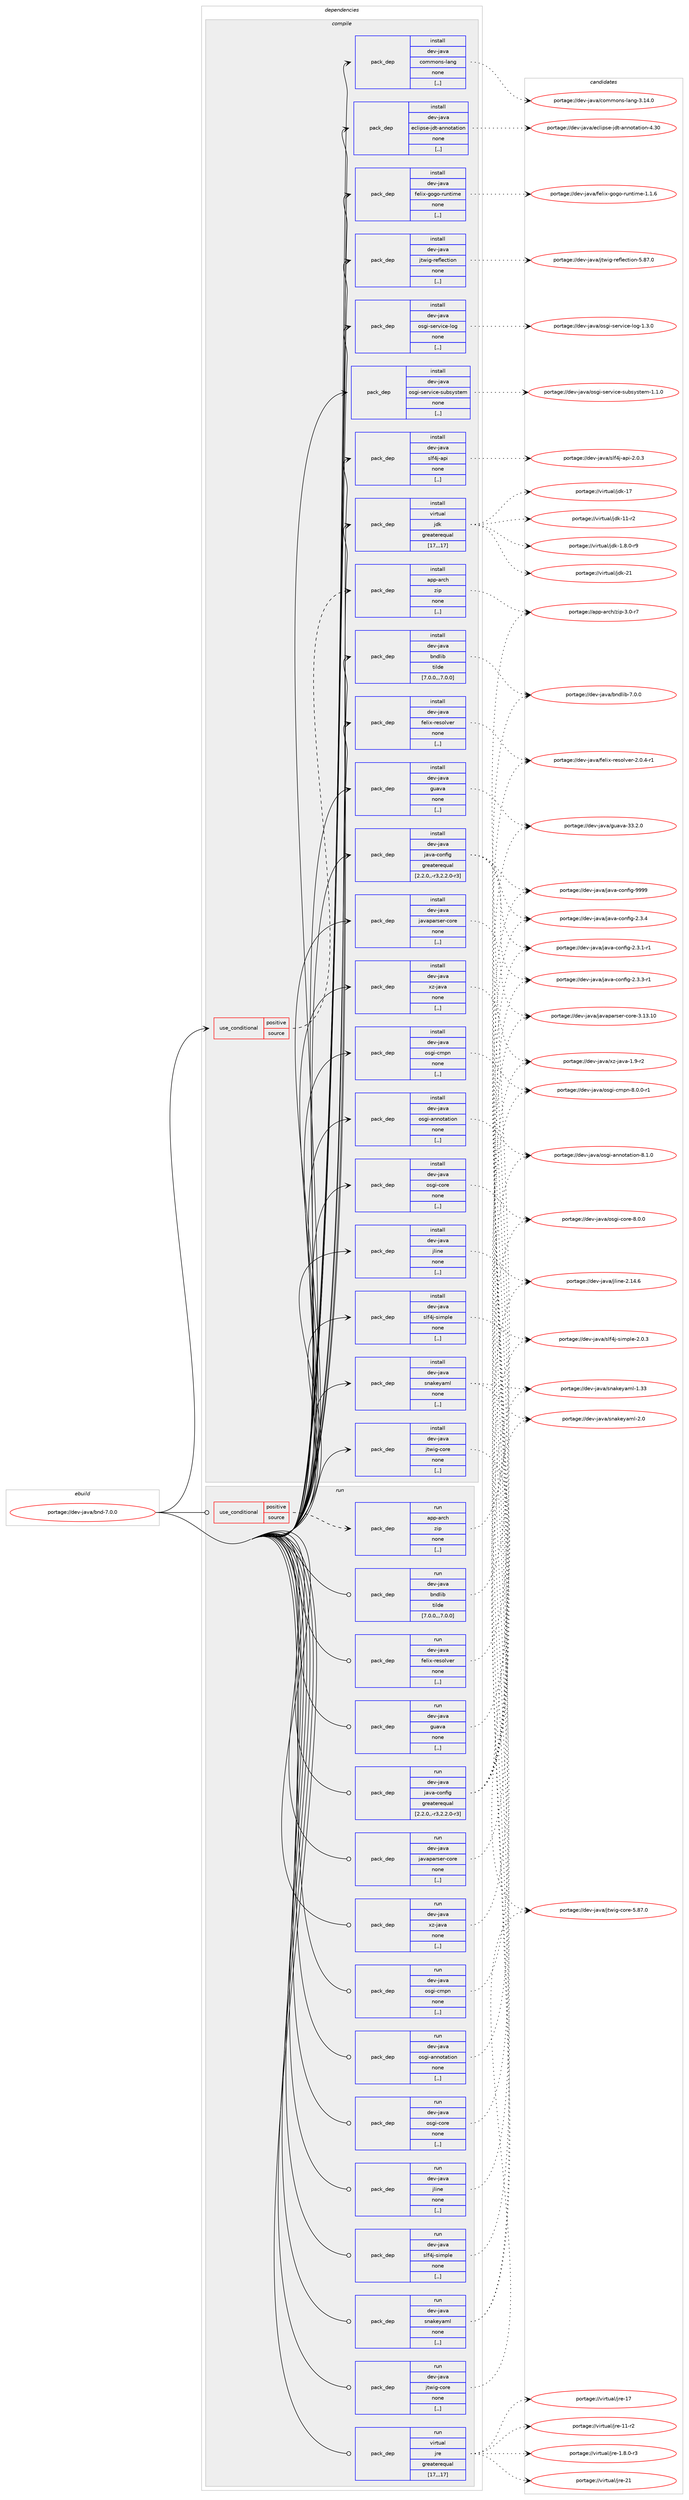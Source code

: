 digraph prolog {

# *************
# Graph options
# *************

newrank=true;
concentrate=true;
compound=true;
graph [rankdir=LR,fontname=Helvetica,fontsize=10,ranksep=1.5];#, ranksep=2.5, nodesep=0.2];
edge  [arrowhead=vee];
node  [fontname=Helvetica,fontsize=10];

# **********
# The ebuild
# **********

subgraph cluster_leftcol {
color=gray;
label=<<i>ebuild</i>>;
id [label="portage://dev-java/bnd-7.0.0", color=red, width=4, href="../dev-java/bnd-7.0.0.svg"];
}

# ****************
# The dependencies
# ****************

subgraph cluster_midcol {
color=gray;
label=<<i>dependencies</i>>;
subgraph cluster_compile {
fillcolor="#eeeeee";
style=filled;
label=<<i>compile</i>>;
subgraph cond21580 {
dependency92745 [label=<<TABLE BORDER="0" CELLBORDER="1" CELLSPACING="0" CELLPADDING="4"><TR><TD ROWSPAN="3" CELLPADDING="10">use_conditional</TD></TR><TR><TD>positive</TD></TR><TR><TD>source</TD></TR></TABLE>>, shape=none, color=red];
subgraph pack70108 {
dependency92746 [label=<<TABLE BORDER="0" CELLBORDER="1" CELLSPACING="0" CELLPADDING="4" WIDTH="220"><TR><TD ROWSPAN="6" CELLPADDING="30">pack_dep</TD></TR><TR><TD WIDTH="110">install</TD></TR><TR><TD>app-arch</TD></TR><TR><TD>zip</TD></TR><TR><TD>none</TD></TR><TR><TD>[,,]</TD></TR></TABLE>>, shape=none, color=blue];
}
dependency92745:e -> dependency92746:w [weight=20,style="dashed",arrowhead="vee"];
}
id:e -> dependency92745:w [weight=20,style="solid",arrowhead="vee"];
subgraph pack70109 {
dependency92747 [label=<<TABLE BORDER="0" CELLBORDER="1" CELLSPACING="0" CELLPADDING="4" WIDTH="220"><TR><TD ROWSPAN="6" CELLPADDING="30">pack_dep</TD></TR><TR><TD WIDTH="110">install</TD></TR><TR><TD>dev-java</TD></TR><TR><TD>bndlib</TD></TR><TR><TD>tilde</TD></TR><TR><TD>[7.0.0,,,7.0.0]</TD></TR></TABLE>>, shape=none, color=blue];
}
id:e -> dependency92747:w [weight=20,style="solid",arrowhead="vee"];
subgraph pack70110 {
dependency92748 [label=<<TABLE BORDER="0" CELLBORDER="1" CELLSPACING="0" CELLPADDING="4" WIDTH="220"><TR><TD ROWSPAN="6" CELLPADDING="30">pack_dep</TD></TR><TR><TD WIDTH="110">install</TD></TR><TR><TD>dev-java</TD></TR><TR><TD>commons-lang</TD></TR><TR><TD>none</TD></TR><TR><TD>[,,]</TD></TR></TABLE>>, shape=none, color=blue];
}
id:e -> dependency92748:w [weight=20,style="solid",arrowhead="vee"];
subgraph pack70111 {
dependency92749 [label=<<TABLE BORDER="0" CELLBORDER="1" CELLSPACING="0" CELLPADDING="4" WIDTH="220"><TR><TD ROWSPAN="6" CELLPADDING="30">pack_dep</TD></TR><TR><TD WIDTH="110">install</TD></TR><TR><TD>dev-java</TD></TR><TR><TD>eclipse-jdt-annotation</TD></TR><TR><TD>none</TD></TR><TR><TD>[,,]</TD></TR></TABLE>>, shape=none, color=blue];
}
id:e -> dependency92749:w [weight=20,style="solid",arrowhead="vee"];
subgraph pack70112 {
dependency92750 [label=<<TABLE BORDER="0" CELLBORDER="1" CELLSPACING="0" CELLPADDING="4" WIDTH="220"><TR><TD ROWSPAN="6" CELLPADDING="30">pack_dep</TD></TR><TR><TD WIDTH="110">install</TD></TR><TR><TD>dev-java</TD></TR><TR><TD>felix-gogo-runtime</TD></TR><TR><TD>none</TD></TR><TR><TD>[,,]</TD></TR></TABLE>>, shape=none, color=blue];
}
id:e -> dependency92750:w [weight=20,style="solid",arrowhead="vee"];
subgraph pack70113 {
dependency92751 [label=<<TABLE BORDER="0" CELLBORDER="1" CELLSPACING="0" CELLPADDING="4" WIDTH="220"><TR><TD ROWSPAN="6" CELLPADDING="30">pack_dep</TD></TR><TR><TD WIDTH="110">install</TD></TR><TR><TD>dev-java</TD></TR><TR><TD>felix-resolver</TD></TR><TR><TD>none</TD></TR><TR><TD>[,,]</TD></TR></TABLE>>, shape=none, color=blue];
}
id:e -> dependency92751:w [weight=20,style="solid",arrowhead="vee"];
subgraph pack70114 {
dependency92752 [label=<<TABLE BORDER="0" CELLBORDER="1" CELLSPACING="0" CELLPADDING="4" WIDTH="220"><TR><TD ROWSPAN="6" CELLPADDING="30">pack_dep</TD></TR><TR><TD WIDTH="110">install</TD></TR><TR><TD>dev-java</TD></TR><TR><TD>guava</TD></TR><TR><TD>none</TD></TR><TR><TD>[,,]</TD></TR></TABLE>>, shape=none, color=blue];
}
id:e -> dependency92752:w [weight=20,style="solid",arrowhead="vee"];
subgraph pack70115 {
dependency92753 [label=<<TABLE BORDER="0" CELLBORDER="1" CELLSPACING="0" CELLPADDING="4" WIDTH="220"><TR><TD ROWSPAN="6" CELLPADDING="30">pack_dep</TD></TR><TR><TD WIDTH="110">install</TD></TR><TR><TD>dev-java</TD></TR><TR><TD>java-config</TD></TR><TR><TD>greaterequal</TD></TR><TR><TD>[2.2.0,,-r3,2.2.0-r3]</TD></TR></TABLE>>, shape=none, color=blue];
}
id:e -> dependency92753:w [weight=20,style="solid",arrowhead="vee"];
subgraph pack70116 {
dependency92754 [label=<<TABLE BORDER="0" CELLBORDER="1" CELLSPACING="0" CELLPADDING="4" WIDTH="220"><TR><TD ROWSPAN="6" CELLPADDING="30">pack_dep</TD></TR><TR><TD WIDTH="110">install</TD></TR><TR><TD>dev-java</TD></TR><TR><TD>javaparser-core</TD></TR><TR><TD>none</TD></TR><TR><TD>[,,]</TD></TR></TABLE>>, shape=none, color=blue];
}
id:e -> dependency92754:w [weight=20,style="solid",arrowhead="vee"];
subgraph pack70117 {
dependency92755 [label=<<TABLE BORDER="0" CELLBORDER="1" CELLSPACING="0" CELLPADDING="4" WIDTH="220"><TR><TD ROWSPAN="6" CELLPADDING="30">pack_dep</TD></TR><TR><TD WIDTH="110">install</TD></TR><TR><TD>dev-java</TD></TR><TR><TD>jline</TD></TR><TR><TD>none</TD></TR><TR><TD>[,,]</TD></TR></TABLE>>, shape=none, color=blue];
}
id:e -> dependency92755:w [weight=20,style="solid",arrowhead="vee"];
subgraph pack70118 {
dependency92756 [label=<<TABLE BORDER="0" CELLBORDER="1" CELLSPACING="0" CELLPADDING="4" WIDTH="220"><TR><TD ROWSPAN="6" CELLPADDING="30">pack_dep</TD></TR><TR><TD WIDTH="110">install</TD></TR><TR><TD>dev-java</TD></TR><TR><TD>jtwig-core</TD></TR><TR><TD>none</TD></TR><TR><TD>[,,]</TD></TR></TABLE>>, shape=none, color=blue];
}
id:e -> dependency92756:w [weight=20,style="solid",arrowhead="vee"];
subgraph pack70119 {
dependency92757 [label=<<TABLE BORDER="0" CELLBORDER="1" CELLSPACING="0" CELLPADDING="4" WIDTH="220"><TR><TD ROWSPAN="6" CELLPADDING="30">pack_dep</TD></TR><TR><TD WIDTH="110">install</TD></TR><TR><TD>dev-java</TD></TR><TR><TD>jtwig-reflection</TD></TR><TR><TD>none</TD></TR><TR><TD>[,,]</TD></TR></TABLE>>, shape=none, color=blue];
}
id:e -> dependency92757:w [weight=20,style="solid",arrowhead="vee"];
subgraph pack70120 {
dependency92758 [label=<<TABLE BORDER="0" CELLBORDER="1" CELLSPACING="0" CELLPADDING="4" WIDTH="220"><TR><TD ROWSPAN="6" CELLPADDING="30">pack_dep</TD></TR><TR><TD WIDTH="110">install</TD></TR><TR><TD>dev-java</TD></TR><TR><TD>osgi-annotation</TD></TR><TR><TD>none</TD></TR><TR><TD>[,,]</TD></TR></TABLE>>, shape=none, color=blue];
}
id:e -> dependency92758:w [weight=20,style="solid",arrowhead="vee"];
subgraph pack70121 {
dependency92759 [label=<<TABLE BORDER="0" CELLBORDER="1" CELLSPACING="0" CELLPADDING="4" WIDTH="220"><TR><TD ROWSPAN="6" CELLPADDING="30">pack_dep</TD></TR><TR><TD WIDTH="110">install</TD></TR><TR><TD>dev-java</TD></TR><TR><TD>osgi-cmpn</TD></TR><TR><TD>none</TD></TR><TR><TD>[,,]</TD></TR></TABLE>>, shape=none, color=blue];
}
id:e -> dependency92759:w [weight=20,style="solid",arrowhead="vee"];
subgraph pack70122 {
dependency92760 [label=<<TABLE BORDER="0" CELLBORDER="1" CELLSPACING="0" CELLPADDING="4" WIDTH="220"><TR><TD ROWSPAN="6" CELLPADDING="30">pack_dep</TD></TR><TR><TD WIDTH="110">install</TD></TR><TR><TD>dev-java</TD></TR><TR><TD>osgi-core</TD></TR><TR><TD>none</TD></TR><TR><TD>[,,]</TD></TR></TABLE>>, shape=none, color=blue];
}
id:e -> dependency92760:w [weight=20,style="solid",arrowhead="vee"];
subgraph pack70123 {
dependency92761 [label=<<TABLE BORDER="0" CELLBORDER="1" CELLSPACING="0" CELLPADDING="4" WIDTH="220"><TR><TD ROWSPAN="6" CELLPADDING="30">pack_dep</TD></TR><TR><TD WIDTH="110">install</TD></TR><TR><TD>dev-java</TD></TR><TR><TD>osgi-service-log</TD></TR><TR><TD>none</TD></TR><TR><TD>[,,]</TD></TR></TABLE>>, shape=none, color=blue];
}
id:e -> dependency92761:w [weight=20,style="solid",arrowhead="vee"];
subgraph pack70124 {
dependency92762 [label=<<TABLE BORDER="0" CELLBORDER="1" CELLSPACING="0" CELLPADDING="4" WIDTH="220"><TR><TD ROWSPAN="6" CELLPADDING="30">pack_dep</TD></TR><TR><TD WIDTH="110">install</TD></TR><TR><TD>dev-java</TD></TR><TR><TD>osgi-service-subsystem</TD></TR><TR><TD>none</TD></TR><TR><TD>[,,]</TD></TR></TABLE>>, shape=none, color=blue];
}
id:e -> dependency92762:w [weight=20,style="solid",arrowhead="vee"];
subgraph pack70125 {
dependency92763 [label=<<TABLE BORDER="0" CELLBORDER="1" CELLSPACING="0" CELLPADDING="4" WIDTH="220"><TR><TD ROWSPAN="6" CELLPADDING="30">pack_dep</TD></TR><TR><TD WIDTH="110">install</TD></TR><TR><TD>dev-java</TD></TR><TR><TD>slf4j-api</TD></TR><TR><TD>none</TD></TR><TR><TD>[,,]</TD></TR></TABLE>>, shape=none, color=blue];
}
id:e -> dependency92763:w [weight=20,style="solid",arrowhead="vee"];
subgraph pack70126 {
dependency92764 [label=<<TABLE BORDER="0" CELLBORDER="1" CELLSPACING="0" CELLPADDING="4" WIDTH="220"><TR><TD ROWSPAN="6" CELLPADDING="30">pack_dep</TD></TR><TR><TD WIDTH="110">install</TD></TR><TR><TD>dev-java</TD></TR><TR><TD>slf4j-simple</TD></TR><TR><TD>none</TD></TR><TR><TD>[,,]</TD></TR></TABLE>>, shape=none, color=blue];
}
id:e -> dependency92764:w [weight=20,style="solid",arrowhead="vee"];
subgraph pack70127 {
dependency92765 [label=<<TABLE BORDER="0" CELLBORDER="1" CELLSPACING="0" CELLPADDING="4" WIDTH="220"><TR><TD ROWSPAN="6" CELLPADDING="30">pack_dep</TD></TR><TR><TD WIDTH="110">install</TD></TR><TR><TD>dev-java</TD></TR><TR><TD>snakeyaml</TD></TR><TR><TD>none</TD></TR><TR><TD>[,,]</TD></TR></TABLE>>, shape=none, color=blue];
}
id:e -> dependency92765:w [weight=20,style="solid",arrowhead="vee"];
subgraph pack70128 {
dependency92766 [label=<<TABLE BORDER="0" CELLBORDER="1" CELLSPACING="0" CELLPADDING="4" WIDTH="220"><TR><TD ROWSPAN="6" CELLPADDING="30">pack_dep</TD></TR><TR><TD WIDTH="110">install</TD></TR><TR><TD>dev-java</TD></TR><TR><TD>xz-java</TD></TR><TR><TD>none</TD></TR><TR><TD>[,,]</TD></TR></TABLE>>, shape=none, color=blue];
}
id:e -> dependency92766:w [weight=20,style="solid",arrowhead="vee"];
subgraph pack70129 {
dependency92767 [label=<<TABLE BORDER="0" CELLBORDER="1" CELLSPACING="0" CELLPADDING="4" WIDTH="220"><TR><TD ROWSPAN="6" CELLPADDING="30">pack_dep</TD></TR><TR><TD WIDTH="110">install</TD></TR><TR><TD>virtual</TD></TR><TR><TD>jdk</TD></TR><TR><TD>greaterequal</TD></TR><TR><TD>[17,,,17]</TD></TR></TABLE>>, shape=none, color=blue];
}
id:e -> dependency92767:w [weight=20,style="solid",arrowhead="vee"];
}
subgraph cluster_compileandrun {
fillcolor="#eeeeee";
style=filled;
label=<<i>compile and run</i>>;
}
subgraph cluster_run {
fillcolor="#eeeeee";
style=filled;
label=<<i>run</i>>;
subgraph cond21581 {
dependency92768 [label=<<TABLE BORDER="0" CELLBORDER="1" CELLSPACING="0" CELLPADDING="4"><TR><TD ROWSPAN="3" CELLPADDING="10">use_conditional</TD></TR><TR><TD>positive</TD></TR><TR><TD>source</TD></TR></TABLE>>, shape=none, color=red];
subgraph pack70130 {
dependency92769 [label=<<TABLE BORDER="0" CELLBORDER="1" CELLSPACING="0" CELLPADDING="4" WIDTH="220"><TR><TD ROWSPAN="6" CELLPADDING="30">pack_dep</TD></TR><TR><TD WIDTH="110">run</TD></TR><TR><TD>app-arch</TD></TR><TR><TD>zip</TD></TR><TR><TD>none</TD></TR><TR><TD>[,,]</TD></TR></TABLE>>, shape=none, color=blue];
}
dependency92768:e -> dependency92769:w [weight=20,style="dashed",arrowhead="vee"];
}
id:e -> dependency92768:w [weight=20,style="solid",arrowhead="odot"];
subgraph pack70131 {
dependency92770 [label=<<TABLE BORDER="0" CELLBORDER="1" CELLSPACING="0" CELLPADDING="4" WIDTH="220"><TR><TD ROWSPAN="6" CELLPADDING="30">pack_dep</TD></TR><TR><TD WIDTH="110">run</TD></TR><TR><TD>dev-java</TD></TR><TR><TD>bndlib</TD></TR><TR><TD>tilde</TD></TR><TR><TD>[7.0.0,,,7.0.0]</TD></TR></TABLE>>, shape=none, color=blue];
}
id:e -> dependency92770:w [weight=20,style="solid",arrowhead="odot"];
subgraph pack70132 {
dependency92771 [label=<<TABLE BORDER="0" CELLBORDER="1" CELLSPACING="0" CELLPADDING="4" WIDTH="220"><TR><TD ROWSPAN="6" CELLPADDING="30">pack_dep</TD></TR><TR><TD WIDTH="110">run</TD></TR><TR><TD>dev-java</TD></TR><TR><TD>felix-resolver</TD></TR><TR><TD>none</TD></TR><TR><TD>[,,]</TD></TR></TABLE>>, shape=none, color=blue];
}
id:e -> dependency92771:w [weight=20,style="solid",arrowhead="odot"];
subgraph pack70133 {
dependency92772 [label=<<TABLE BORDER="0" CELLBORDER="1" CELLSPACING="0" CELLPADDING="4" WIDTH="220"><TR><TD ROWSPAN="6" CELLPADDING="30">pack_dep</TD></TR><TR><TD WIDTH="110">run</TD></TR><TR><TD>dev-java</TD></TR><TR><TD>guava</TD></TR><TR><TD>none</TD></TR><TR><TD>[,,]</TD></TR></TABLE>>, shape=none, color=blue];
}
id:e -> dependency92772:w [weight=20,style="solid",arrowhead="odot"];
subgraph pack70134 {
dependency92773 [label=<<TABLE BORDER="0" CELLBORDER="1" CELLSPACING="0" CELLPADDING="4" WIDTH="220"><TR><TD ROWSPAN="6" CELLPADDING="30">pack_dep</TD></TR><TR><TD WIDTH="110">run</TD></TR><TR><TD>dev-java</TD></TR><TR><TD>java-config</TD></TR><TR><TD>greaterequal</TD></TR><TR><TD>[2.2.0,,-r3,2.2.0-r3]</TD></TR></TABLE>>, shape=none, color=blue];
}
id:e -> dependency92773:w [weight=20,style="solid",arrowhead="odot"];
subgraph pack70135 {
dependency92774 [label=<<TABLE BORDER="0" CELLBORDER="1" CELLSPACING="0" CELLPADDING="4" WIDTH="220"><TR><TD ROWSPAN="6" CELLPADDING="30">pack_dep</TD></TR><TR><TD WIDTH="110">run</TD></TR><TR><TD>dev-java</TD></TR><TR><TD>javaparser-core</TD></TR><TR><TD>none</TD></TR><TR><TD>[,,]</TD></TR></TABLE>>, shape=none, color=blue];
}
id:e -> dependency92774:w [weight=20,style="solid",arrowhead="odot"];
subgraph pack70136 {
dependency92775 [label=<<TABLE BORDER="0" CELLBORDER="1" CELLSPACING="0" CELLPADDING="4" WIDTH="220"><TR><TD ROWSPAN="6" CELLPADDING="30">pack_dep</TD></TR><TR><TD WIDTH="110">run</TD></TR><TR><TD>dev-java</TD></TR><TR><TD>jline</TD></TR><TR><TD>none</TD></TR><TR><TD>[,,]</TD></TR></TABLE>>, shape=none, color=blue];
}
id:e -> dependency92775:w [weight=20,style="solid",arrowhead="odot"];
subgraph pack70137 {
dependency92776 [label=<<TABLE BORDER="0" CELLBORDER="1" CELLSPACING="0" CELLPADDING="4" WIDTH="220"><TR><TD ROWSPAN="6" CELLPADDING="30">pack_dep</TD></TR><TR><TD WIDTH="110">run</TD></TR><TR><TD>dev-java</TD></TR><TR><TD>jtwig-core</TD></TR><TR><TD>none</TD></TR><TR><TD>[,,]</TD></TR></TABLE>>, shape=none, color=blue];
}
id:e -> dependency92776:w [weight=20,style="solid",arrowhead="odot"];
subgraph pack70138 {
dependency92777 [label=<<TABLE BORDER="0" CELLBORDER="1" CELLSPACING="0" CELLPADDING="4" WIDTH="220"><TR><TD ROWSPAN="6" CELLPADDING="30">pack_dep</TD></TR><TR><TD WIDTH="110">run</TD></TR><TR><TD>dev-java</TD></TR><TR><TD>osgi-annotation</TD></TR><TR><TD>none</TD></TR><TR><TD>[,,]</TD></TR></TABLE>>, shape=none, color=blue];
}
id:e -> dependency92777:w [weight=20,style="solid",arrowhead="odot"];
subgraph pack70139 {
dependency92778 [label=<<TABLE BORDER="0" CELLBORDER="1" CELLSPACING="0" CELLPADDING="4" WIDTH="220"><TR><TD ROWSPAN="6" CELLPADDING="30">pack_dep</TD></TR><TR><TD WIDTH="110">run</TD></TR><TR><TD>dev-java</TD></TR><TR><TD>osgi-cmpn</TD></TR><TR><TD>none</TD></TR><TR><TD>[,,]</TD></TR></TABLE>>, shape=none, color=blue];
}
id:e -> dependency92778:w [weight=20,style="solid",arrowhead="odot"];
subgraph pack70140 {
dependency92779 [label=<<TABLE BORDER="0" CELLBORDER="1" CELLSPACING="0" CELLPADDING="4" WIDTH="220"><TR><TD ROWSPAN="6" CELLPADDING="30">pack_dep</TD></TR><TR><TD WIDTH="110">run</TD></TR><TR><TD>dev-java</TD></TR><TR><TD>osgi-core</TD></TR><TR><TD>none</TD></TR><TR><TD>[,,]</TD></TR></TABLE>>, shape=none, color=blue];
}
id:e -> dependency92779:w [weight=20,style="solid",arrowhead="odot"];
subgraph pack70141 {
dependency92780 [label=<<TABLE BORDER="0" CELLBORDER="1" CELLSPACING="0" CELLPADDING="4" WIDTH="220"><TR><TD ROWSPAN="6" CELLPADDING="30">pack_dep</TD></TR><TR><TD WIDTH="110">run</TD></TR><TR><TD>dev-java</TD></TR><TR><TD>slf4j-simple</TD></TR><TR><TD>none</TD></TR><TR><TD>[,,]</TD></TR></TABLE>>, shape=none, color=blue];
}
id:e -> dependency92780:w [weight=20,style="solid",arrowhead="odot"];
subgraph pack70142 {
dependency92781 [label=<<TABLE BORDER="0" CELLBORDER="1" CELLSPACING="0" CELLPADDING="4" WIDTH="220"><TR><TD ROWSPAN="6" CELLPADDING="30">pack_dep</TD></TR><TR><TD WIDTH="110">run</TD></TR><TR><TD>dev-java</TD></TR><TR><TD>snakeyaml</TD></TR><TR><TD>none</TD></TR><TR><TD>[,,]</TD></TR></TABLE>>, shape=none, color=blue];
}
id:e -> dependency92781:w [weight=20,style="solid",arrowhead="odot"];
subgraph pack70143 {
dependency92782 [label=<<TABLE BORDER="0" CELLBORDER="1" CELLSPACING="0" CELLPADDING="4" WIDTH="220"><TR><TD ROWSPAN="6" CELLPADDING="30">pack_dep</TD></TR><TR><TD WIDTH="110">run</TD></TR><TR><TD>dev-java</TD></TR><TR><TD>xz-java</TD></TR><TR><TD>none</TD></TR><TR><TD>[,,]</TD></TR></TABLE>>, shape=none, color=blue];
}
id:e -> dependency92782:w [weight=20,style="solid",arrowhead="odot"];
subgraph pack70144 {
dependency92783 [label=<<TABLE BORDER="0" CELLBORDER="1" CELLSPACING="0" CELLPADDING="4" WIDTH="220"><TR><TD ROWSPAN="6" CELLPADDING="30">pack_dep</TD></TR><TR><TD WIDTH="110">run</TD></TR><TR><TD>virtual</TD></TR><TR><TD>jre</TD></TR><TR><TD>greaterequal</TD></TR><TR><TD>[17,,,17]</TD></TR></TABLE>>, shape=none, color=blue];
}
id:e -> dependency92783:w [weight=20,style="solid",arrowhead="odot"];
}
}

# **************
# The candidates
# **************

subgraph cluster_choices {
rank=same;
color=gray;
label=<<i>candidates</i>>;

subgraph choice70108 {
color=black;
nodesep=1;
choice9711211245971149910447122105112455146484511455 [label="portage://app-arch/zip-3.0-r7", color=red, width=4,href="../app-arch/zip-3.0-r7.svg"];
dependency92746:e -> choice9711211245971149910447122105112455146484511455:w [style=dotted,weight="100"];
}
subgraph choice70109 {
color=black;
nodesep=1;
choice100101118451069711897479811010010810598455546484648 [label="portage://dev-java/bndlib-7.0.0", color=red, width=4,href="../dev-java/bndlib-7.0.0.svg"];
dependency92747:e -> choice100101118451069711897479811010010810598455546484648:w [style=dotted,weight="100"];
}
subgraph choice70110 {
color=black;
nodesep=1;
choice1001011184510697118974799111109109111110115451089711010345514649524648 [label="portage://dev-java/commons-lang-3.14.0", color=red, width=4,href="../dev-java/commons-lang-3.14.0.svg"];
dependency92748:e -> choice1001011184510697118974799111109109111110115451089711010345514649524648:w [style=dotted,weight="100"];
}
subgraph choice70111 {
color=black;
nodesep=1;
choice1001011184510697118974710199108105112115101451061001164597110110111116971161051111104552465148 [label="portage://dev-java/eclipse-jdt-annotation-4.30", color=red, width=4,href="../dev-java/eclipse-jdt-annotation-4.30.svg"];
dependency92749:e -> choice1001011184510697118974710199108105112115101451061001164597110110111116971161051111104552465148:w [style=dotted,weight="100"];
}
subgraph choice70112 {
color=black;
nodesep=1;
choice100101118451069711897471021011081051204510311110311145114117110116105109101454946494654 [label="portage://dev-java/felix-gogo-runtime-1.1.6", color=red, width=4,href="../dev-java/felix-gogo-runtime-1.1.6.svg"];
dependency92750:e -> choice100101118451069711897471021011081051204510311110311145114117110116105109101454946494654:w [style=dotted,weight="100"];
}
subgraph choice70113 {
color=black;
nodesep=1;
choice10010111845106971189747102101108105120451141011151111081181011144550464846524511449 [label="portage://dev-java/felix-resolver-2.0.4-r1", color=red, width=4,href="../dev-java/felix-resolver-2.0.4-r1.svg"];
dependency92751:e -> choice10010111845106971189747102101108105120451141011151111081181011144550464846524511449:w [style=dotted,weight="100"];
}
subgraph choice70114 {
color=black;
nodesep=1;
choice10010111845106971189747103117971189745515146504648 [label="portage://dev-java/guava-33.2.0", color=red, width=4,href="../dev-java/guava-33.2.0.svg"];
dependency92752:e -> choice10010111845106971189747103117971189745515146504648:w [style=dotted,weight="100"];
}
subgraph choice70115 {
color=black;
nodesep=1;
choice10010111845106971189747106971189745991111101021051034557575757 [label="portage://dev-java/java-config-9999", color=red, width=4,href="../dev-java/java-config-9999.svg"];
choice1001011184510697118974710697118974599111110102105103455046514652 [label="portage://dev-java/java-config-2.3.4", color=red, width=4,href="../dev-java/java-config-2.3.4.svg"];
choice10010111845106971189747106971189745991111101021051034550465146514511449 [label="portage://dev-java/java-config-2.3.3-r1", color=red, width=4,href="../dev-java/java-config-2.3.3-r1.svg"];
choice10010111845106971189747106971189745991111101021051034550465146494511449 [label="portage://dev-java/java-config-2.3.1-r1", color=red, width=4,href="../dev-java/java-config-2.3.1-r1.svg"];
dependency92753:e -> choice10010111845106971189747106971189745991111101021051034557575757:w [style=dotted,weight="100"];
dependency92753:e -> choice1001011184510697118974710697118974599111110102105103455046514652:w [style=dotted,weight="100"];
dependency92753:e -> choice10010111845106971189747106971189745991111101021051034550465146514511449:w [style=dotted,weight="100"];
dependency92753:e -> choice10010111845106971189747106971189745991111101021051034550465146494511449:w [style=dotted,weight="100"];
}
subgraph choice70116 {
color=black;
nodesep=1;
choice1001011184510697118974710697118971129711411510111445991111141014551464951464948 [label="portage://dev-java/javaparser-core-3.13.10", color=red, width=4,href="../dev-java/javaparser-core-3.13.10.svg"];
dependency92754:e -> choice1001011184510697118974710697118971129711411510111445991111141014551464951464948:w [style=dotted,weight="100"];
}
subgraph choice70117 {
color=black;
nodesep=1;
choice1001011184510697118974710610810511010145504649524654 [label="portage://dev-java/jline-2.14.6", color=red, width=4,href="../dev-java/jline-2.14.6.svg"];
dependency92755:e -> choice1001011184510697118974710610810511010145504649524654:w [style=dotted,weight="100"];
}
subgraph choice70118 {
color=black;
nodesep=1;
choice10010111845106971189747106116119105103459911111410145534656554648 [label="portage://dev-java/jtwig-core-5.87.0", color=red, width=4,href="../dev-java/jtwig-core-5.87.0.svg"];
dependency92756:e -> choice10010111845106971189747106116119105103459911111410145534656554648:w [style=dotted,weight="100"];
}
subgraph choice70119 {
color=black;
nodesep=1;
choice10010111845106971189747106116119105103451141011021081019911610511111045534656554648 [label="portage://dev-java/jtwig-reflection-5.87.0", color=red, width=4,href="../dev-java/jtwig-reflection-5.87.0.svg"];
dependency92757:e -> choice10010111845106971189747106116119105103451141011021081019911610511111045534656554648:w [style=dotted,weight="100"];
}
subgraph choice70120 {
color=black;
nodesep=1;
choice10010111845106971189747111115103105459711011011111697116105111110455646494648 [label="portage://dev-java/osgi-annotation-8.1.0", color=red, width=4,href="../dev-java/osgi-annotation-8.1.0.svg"];
dependency92758:e -> choice10010111845106971189747111115103105459711011011111697116105111110455646494648:w [style=dotted,weight="100"];
}
subgraph choice70121 {
color=black;
nodesep=1;
choice1001011184510697118974711111510310545991091121104556464846484511449 [label="portage://dev-java/osgi-cmpn-8.0.0-r1", color=red, width=4,href="../dev-java/osgi-cmpn-8.0.0-r1.svg"];
dependency92759:e -> choice1001011184510697118974711111510310545991091121104556464846484511449:w [style=dotted,weight="100"];
}
subgraph choice70122 {
color=black;
nodesep=1;
choice100101118451069711897471111151031054599111114101455646484648 [label="portage://dev-java/osgi-core-8.0.0", color=red, width=4,href="../dev-java/osgi-core-8.0.0.svg"];
dependency92760:e -> choice100101118451069711897471111151031054599111114101455646484648:w [style=dotted,weight="100"];
}
subgraph choice70123 {
color=black;
nodesep=1;
choice10010111845106971189747111115103105451151011141181059910145108111103454946514648 [label="portage://dev-java/osgi-service-log-1.3.0", color=red, width=4,href="../dev-java/osgi-service-log-1.3.0.svg"];
dependency92761:e -> choice10010111845106971189747111115103105451151011141181059910145108111103454946514648:w [style=dotted,weight="100"];
}
subgraph choice70124 {
color=black;
nodesep=1;
choice1001011184510697118974711111510310545115101114118105991014511511798115121115116101109454946494648 [label="portage://dev-java/osgi-service-subsystem-1.1.0", color=red, width=4,href="../dev-java/osgi-service-subsystem-1.1.0.svg"];
dependency92762:e -> choice1001011184510697118974711111510310545115101114118105991014511511798115121115116101109454946494648:w [style=dotted,weight="100"];
}
subgraph choice70125 {
color=black;
nodesep=1;
choice10010111845106971189747115108102521064597112105455046484651 [label="portage://dev-java/slf4j-api-2.0.3", color=red, width=4,href="../dev-java/slf4j-api-2.0.3.svg"];
dependency92763:e -> choice10010111845106971189747115108102521064597112105455046484651:w [style=dotted,weight="100"];
}
subgraph choice70126 {
color=black;
nodesep=1;
choice100101118451069711897471151081025210645115105109112108101455046484651 [label="portage://dev-java/slf4j-simple-2.0.3", color=red, width=4,href="../dev-java/slf4j-simple-2.0.3.svg"];
dependency92764:e -> choice100101118451069711897471151081025210645115105109112108101455046484651:w [style=dotted,weight="100"];
}
subgraph choice70127 {
color=black;
nodesep=1;
choice10010111845106971189747115110971071011219710910845504648 [label="portage://dev-java/snakeyaml-2.0", color=red, width=4,href="../dev-java/snakeyaml-2.0.svg"];
choice1001011184510697118974711511097107101121971091084549465151 [label="portage://dev-java/snakeyaml-1.33", color=red, width=4,href="../dev-java/snakeyaml-1.33.svg"];
dependency92765:e -> choice10010111845106971189747115110971071011219710910845504648:w [style=dotted,weight="100"];
dependency92765:e -> choice1001011184510697118974711511097107101121971091084549465151:w [style=dotted,weight="100"];
}
subgraph choice70128 {
color=black;
nodesep=1;
choice10010111845106971189747120122451069711897454946574511450 [label="portage://dev-java/xz-java-1.9-r2", color=red, width=4,href="../dev-java/xz-java-1.9-r2.svg"];
dependency92766:e -> choice10010111845106971189747120122451069711897454946574511450:w [style=dotted,weight="100"];
}
subgraph choice70129 {
color=black;
nodesep=1;
choice1181051141161179710847106100107455049 [label="portage://virtual/jdk-21", color=red, width=4,href="../virtual/jdk-21.svg"];
choice1181051141161179710847106100107454955 [label="portage://virtual/jdk-17", color=red, width=4,href="../virtual/jdk-17.svg"];
choice11810511411611797108471061001074549494511450 [label="portage://virtual/jdk-11-r2", color=red, width=4,href="../virtual/jdk-11-r2.svg"];
choice11810511411611797108471061001074549465646484511457 [label="portage://virtual/jdk-1.8.0-r9", color=red, width=4,href="../virtual/jdk-1.8.0-r9.svg"];
dependency92767:e -> choice1181051141161179710847106100107455049:w [style=dotted,weight="100"];
dependency92767:e -> choice1181051141161179710847106100107454955:w [style=dotted,weight="100"];
dependency92767:e -> choice11810511411611797108471061001074549494511450:w [style=dotted,weight="100"];
dependency92767:e -> choice11810511411611797108471061001074549465646484511457:w [style=dotted,weight="100"];
}
subgraph choice70130 {
color=black;
nodesep=1;
choice9711211245971149910447122105112455146484511455 [label="portage://app-arch/zip-3.0-r7", color=red, width=4,href="../app-arch/zip-3.0-r7.svg"];
dependency92769:e -> choice9711211245971149910447122105112455146484511455:w [style=dotted,weight="100"];
}
subgraph choice70131 {
color=black;
nodesep=1;
choice100101118451069711897479811010010810598455546484648 [label="portage://dev-java/bndlib-7.0.0", color=red, width=4,href="../dev-java/bndlib-7.0.0.svg"];
dependency92770:e -> choice100101118451069711897479811010010810598455546484648:w [style=dotted,weight="100"];
}
subgraph choice70132 {
color=black;
nodesep=1;
choice10010111845106971189747102101108105120451141011151111081181011144550464846524511449 [label="portage://dev-java/felix-resolver-2.0.4-r1", color=red, width=4,href="../dev-java/felix-resolver-2.0.4-r1.svg"];
dependency92771:e -> choice10010111845106971189747102101108105120451141011151111081181011144550464846524511449:w [style=dotted,weight="100"];
}
subgraph choice70133 {
color=black;
nodesep=1;
choice10010111845106971189747103117971189745515146504648 [label="portage://dev-java/guava-33.2.0", color=red, width=4,href="../dev-java/guava-33.2.0.svg"];
dependency92772:e -> choice10010111845106971189747103117971189745515146504648:w [style=dotted,weight="100"];
}
subgraph choice70134 {
color=black;
nodesep=1;
choice10010111845106971189747106971189745991111101021051034557575757 [label="portage://dev-java/java-config-9999", color=red, width=4,href="../dev-java/java-config-9999.svg"];
choice1001011184510697118974710697118974599111110102105103455046514652 [label="portage://dev-java/java-config-2.3.4", color=red, width=4,href="../dev-java/java-config-2.3.4.svg"];
choice10010111845106971189747106971189745991111101021051034550465146514511449 [label="portage://dev-java/java-config-2.3.3-r1", color=red, width=4,href="../dev-java/java-config-2.3.3-r1.svg"];
choice10010111845106971189747106971189745991111101021051034550465146494511449 [label="portage://dev-java/java-config-2.3.1-r1", color=red, width=4,href="../dev-java/java-config-2.3.1-r1.svg"];
dependency92773:e -> choice10010111845106971189747106971189745991111101021051034557575757:w [style=dotted,weight="100"];
dependency92773:e -> choice1001011184510697118974710697118974599111110102105103455046514652:w [style=dotted,weight="100"];
dependency92773:e -> choice10010111845106971189747106971189745991111101021051034550465146514511449:w [style=dotted,weight="100"];
dependency92773:e -> choice10010111845106971189747106971189745991111101021051034550465146494511449:w [style=dotted,weight="100"];
}
subgraph choice70135 {
color=black;
nodesep=1;
choice1001011184510697118974710697118971129711411510111445991111141014551464951464948 [label="portage://dev-java/javaparser-core-3.13.10", color=red, width=4,href="../dev-java/javaparser-core-3.13.10.svg"];
dependency92774:e -> choice1001011184510697118974710697118971129711411510111445991111141014551464951464948:w [style=dotted,weight="100"];
}
subgraph choice70136 {
color=black;
nodesep=1;
choice1001011184510697118974710610810511010145504649524654 [label="portage://dev-java/jline-2.14.6", color=red, width=4,href="../dev-java/jline-2.14.6.svg"];
dependency92775:e -> choice1001011184510697118974710610810511010145504649524654:w [style=dotted,weight="100"];
}
subgraph choice70137 {
color=black;
nodesep=1;
choice10010111845106971189747106116119105103459911111410145534656554648 [label="portage://dev-java/jtwig-core-5.87.0", color=red, width=4,href="../dev-java/jtwig-core-5.87.0.svg"];
dependency92776:e -> choice10010111845106971189747106116119105103459911111410145534656554648:w [style=dotted,weight="100"];
}
subgraph choice70138 {
color=black;
nodesep=1;
choice10010111845106971189747111115103105459711011011111697116105111110455646494648 [label="portage://dev-java/osgi-annotation-8.1.0", color=red, width=4,href="../dev-java/osgi-annotation-8.1.0.svg"];
dependency92777:e -> choice10010111845106971189747111115103105459711011011111697116105111110455646494648:w [style=dotted,weight="100"];
}
subgraph choice70139 {
color=black;
nodesep=1;
choice1001011184510697118974711111510310545991091121104556464846484511449 [label="portage://dev-java/osgi-cmpn-8.0.0-r1", color=red, width=4,href="../dev-java/osgi-cmpn-8.0.0-r1.svg"];
dependency92778:e -> choice1001011184510697118974711111510310545991091121104556464846484511449:w [style=dotted,weight="100"];
}
subgraph choice70140 {
color=black;
nodesep=1;
choice100101118451069711897471111151031054599111114101455646484648 [label="portage://dev-java/osgi-core-8.0.0", color=red, width=4,href="../dev-java/osgi-core-8.0.0.svg"];
dependency92779:e -> choice100101118451069711897471111151031054599111114101455646484648:w [style=dotted,weight="100"];
}
subgraph choice70141 {
color=black;
nodesep=1;
choice100101118451069711897471151081025210645115105109112108101455046484651 [label="portage://dev-java/slf4j-simple-2.0.3", color=red, width=4,href="../dev-java/slf4j-simple-2.0.3.svg"];
dependency92780:e -> choice100101118451069711897471151081025210645115105109112108101455046484651:w [style=dotted,weight="100"];
}
subgraph choice70142 {
color=black;
nodesep=1;
choice10010111845106971189747115110971071011219710910845504648 [label="portage://dev-java/snakeyaml-2.0", color=red, width=4,href="../dev-java/snakeyaml-2.0.svg"];
choice1001011184510697118974711511097107101121971091084549465151 [label="portage://dev-java/snakeyaml-1.33", color=red, width=4,href="../dev-java/snakeyaml-1.33.svg"];
dependency92781:e -> choice10010111845106971189747115110971071011219710910845504648:w [style=dotted,weight="100"];
dependency92781:e -> choice1001011184510697118974711511097107101121971091084549465151:w [style=dotted,weight="100"];
}
subgraph choice70143 {
color=black;
nodesep=1;
choice10010111845106971189747120122451069711897454946574511450 [label="portage://dev-java/xz-java-1.9-r2", color=red, width=4,href="../dev-java/xz-java-1.9-r2.svg"];
dependency92782:e -> choice10010111845106971189747120122451069711897454946574511450:w [style=dotted,weight="100"];
}
subgraph choice70144 {
color=black;
nodesep=1;
choice1181051141161179710847106114101455049 [label="portage://virtual/jre-21", color=red, width=4,href="../virtual/jre-21.svg"];
choice1181051141161179710847106114101454955 [label="portage://virtual/jre-17", color=red, width=4,href="../virtual/jre-17.svg"];
choice11810511411611797108471061141014549494511450 [label="portage://virtual/jre-11-r2", color=red, width=4,href="../virtual/jre-11-r2.svg"];
choice11810511411611797108471061141014549465646484511451 [label="portage://virtual/jre-1.8.0-r3", color=red, width=4,href="../virtual/jre-1.8.0-r3.svg"];
dependency92783:e -> choice1181051141161179710847106114101455049:w [style=dotted,weight="100"];
dependency92783:e -> choice1181051141161179710847106114101454955:w [style=dotted,weight="100"];
dependency92783:e -> choice11810511411611797108471061141014549494511450:w [style=dotted,weight="100"];
dependency92783:e -> choice11810511411611797108471061141014549465646484511451:w [style=dotted,weight="100"];
}
}

}
